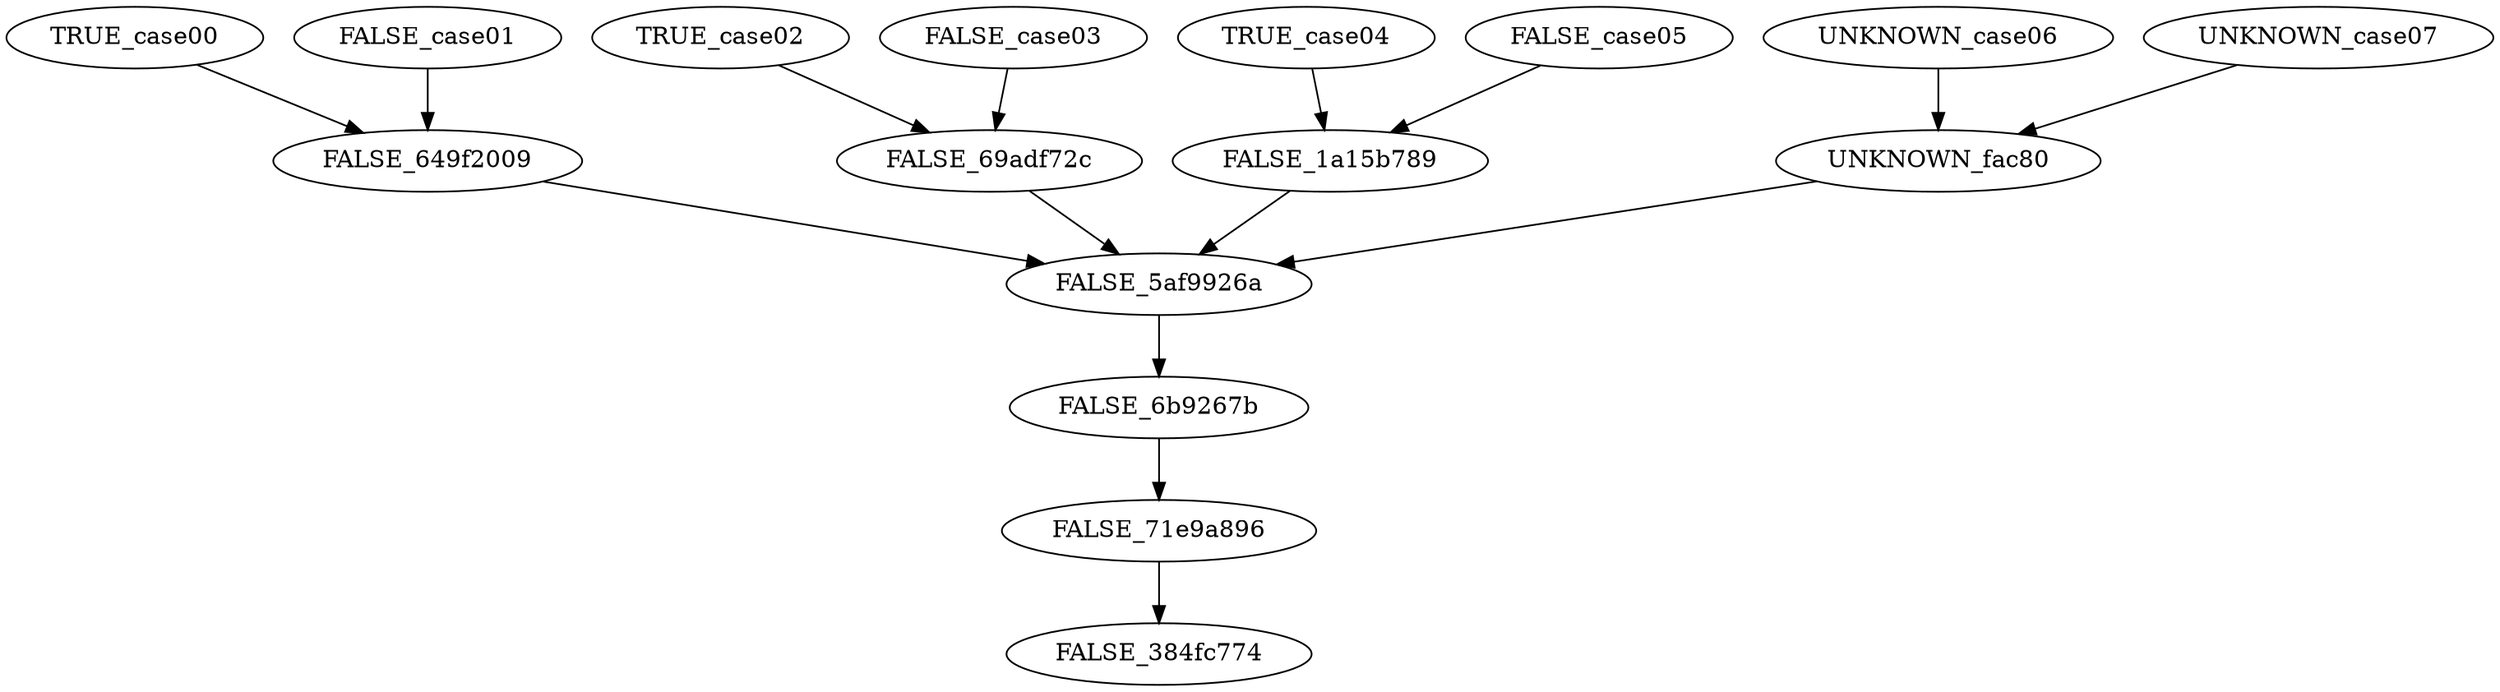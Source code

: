 digraph G {
	TRUE_case00 -> FALSE_649f2009;
	FALSE_case01 -> FALSE_649f2009;
	TRUE_case02 -> FALSE_69adf72c;
	FALSE_case03 -> FALSE_69adf72c;
	TRUE_case04 -> FALSE_1a15b789;
	FALSE_case05 -> FALSE_1a15b789;
	UNKNOWN_case06 -> UNKNOWN_fac80;
	UNKNOWN_case07 -> UNKNOWN_fac80;
	UNKNOWN_fac80 -> FALSE_5af9926a;
	FALSE_649f2009 -> FALSE_5af9926a;
	FALSE_69adf72c -> FALSE_5af9926a;
	FALSE_1a15b789 -> FALSE_5af9926a;
	FALSE_5af9926a -> FALSE_6b9267b;
	FALSE_6b9267b -> FALSE_71e9a896;
	FALSE_71e9a896 -> FALSE_384fc774;
}

